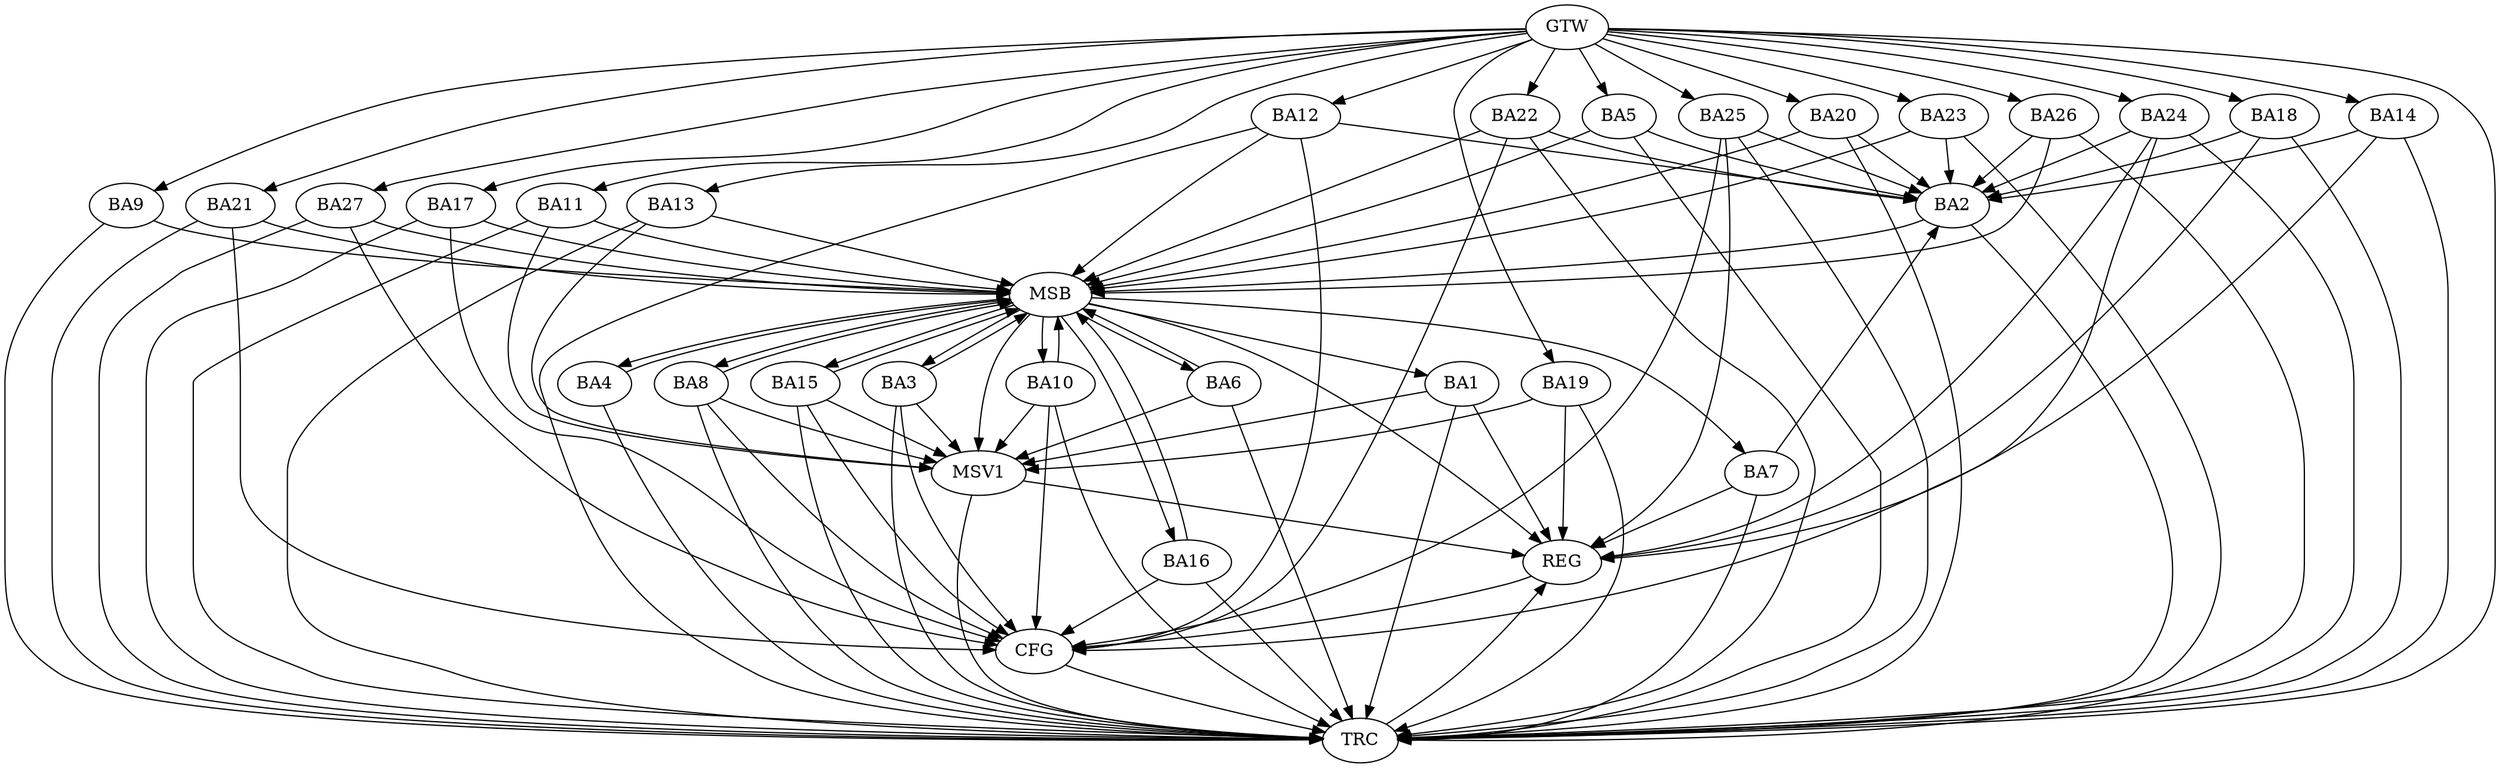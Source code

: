 strict digraph G {
  BA1 [ label="BA1" ];
  BA2 [ label="BA2" ];
  BA3 [ label="BA3" ];
  BA4 [ label="BA4" ];
  BA5 [ label="BA5" ];
  BA6 [ label="BA6" ];
  BA7 [ label="BA7" ];
  BA8 [ label="BA8" ];
  BA9 [ label="BA9" ];
  BA10 [ label="BA10" ];
  BA11 [ label="BA11" ];
  BA12 [ label="BA12" ];
  BA13 [ label="BA13" ];
  BA14 [ label="BA14" ];
  BA15 [ label="BA15" ];
  BA16 [ label="BA16" ];
  BA17 [ label="BA17" ];
  BA18 [ label="BA18" ];
  BA19 [ label="BA19" ];
  BA20 [ label="BA20" ];
  BA21 [ label="BA21" ];
  BA22 [ label="BA22" ];
  BA23 [ label="BA23" ];
  BA24 [ label="BA24" ];
  BA25 [ label="BA25" ];
  BA26 [ label="BA26" ];
  BA27 [ label="BA27" ];
  GTW [ label="GTW" ];
  REG [ label="REG" ];
  MSB [ label="MSB" ];
  CFG [ label="CFG" ];
  TRC [ label="TRC" ];
  MSV1 [ label="MSV1" ];
  GTW -> BA5;
  GTW -> BA9;
  GTW -> BA11;
  GTW -> BA12;
  GTW -> BA13;
  GTW -> BA14;
  GTW -> BA17;
  GTW -> BA18;
  GTW -> BA19;
  GTW -> BA20;
  GTW -> BA21;
  GTW -> BA22;
  GTW -> BA23;
  GTW -> BA24;
  GTW -> BA25;
  GTW -> BA26;
  GTW -> BA27;
  BA1 -> REG;
  BA7 -> REG;
  BA14 -> REG;
  BA18 -> REG;
  BA19 -> REG;
  BA24 -> REG;
  BA25 -> REG;
  BA2 -> MSB;
  MSB -> BA1;
  MSB -> REG;
  BA3 -> MSB;
  BA4 -> MSB;
  BA5 -> MSB;
  BA6 -> MSB;
  BA8 -> MSB;
  BA9 -> MSB;
  BA10 -> MSB;
  MSB -> BA7;
  BA11 -> MSB;
  MSB -> BA10;
  BA12 -> MSB;
  BA13 -> MSB;
  BA15 -> MSB;
  MSB -> BA8;
  BA16 -> MSB;
  MSB -> BA6;
  BA17 -> MSB;
  BA20 -> MSB;
  MSB -> BA15;
  BA21 -> MSB;
  BA22 -> MSB;
  MSB -> BA16;
  BA23 -> MSB;
  MSB -> BA4;
  BA26 -> MSB;
  BA27 -> MSB;
  MSB -> BA3;
  BA10 -> CFG;
  BA8 -> CFG;
  BA17 -> CFG;
  BA12 -> CFG;
  BA22 -> CFG;
  BA24 -> CFG;
  BA15 -> CFG;
  BA21 -> CFG;
  BA3 -> CFG;
  BA25 -> CFG;
  BA16 -> CFG;
  BA27 -> CFG;
  REG -> CFG;
  BA1 -> TRC;
  BA2 -> TRC;
  BA3 -> TRC;
  BA4 -> TRC;
  BA5 -> TRC;
  BA6 -> TRC;
  BA7 -> TRC;
  BA8 -> TRC;
  BA9 -> TRC;
  BA10 -> TRC;
  BA11 -> TRC;
  BA12 -> TRC;
  BA13 -> TRC;
  BA14 -> TRC;
  BA15 -> TRC;
  BA16 -> TRC;
  BA17 -> TRC;
  BA18 -> TRC;
  BA19 -> TRC;
  BA20 -> TRC;
  BA21 -> TRC;
  BA22 -> TRC;
  BA23 -> TRC;
  BA24 -> TRC;
  BA25 -> TRC;
  BA26 -> TRC;
  BA27 -> TRC;
  GTW -> TRC;
  CFG -> TRC;
  TRC -> REG;
  BA20 -> BA2;
  BA23 -> BA2;
  BA22 -> BA2;
  BA18 -> BA2;
  BA12 -> BA2;
  BA26 -> BA2;
  BA14 -> BA2;
  BA25 -> BA2;
  BA24 -> BA2;
  BA7 -> BA2;
  BA5 -> BA2;
  BA1 -> MSV1;
  BA19 -> MSV1;
  MSB -> MSV1;
  BA10 -> MSV1;
  BA11 -> MSV1;
  BA3 -> MSV1;
  BA6 -> MSV1;
  BA15 -> MSV1;
  BA8 -> MSV1;
  BA13 -> MSV1;
  MSV1 -> REG;
  MSV1 -> TRC;
}
